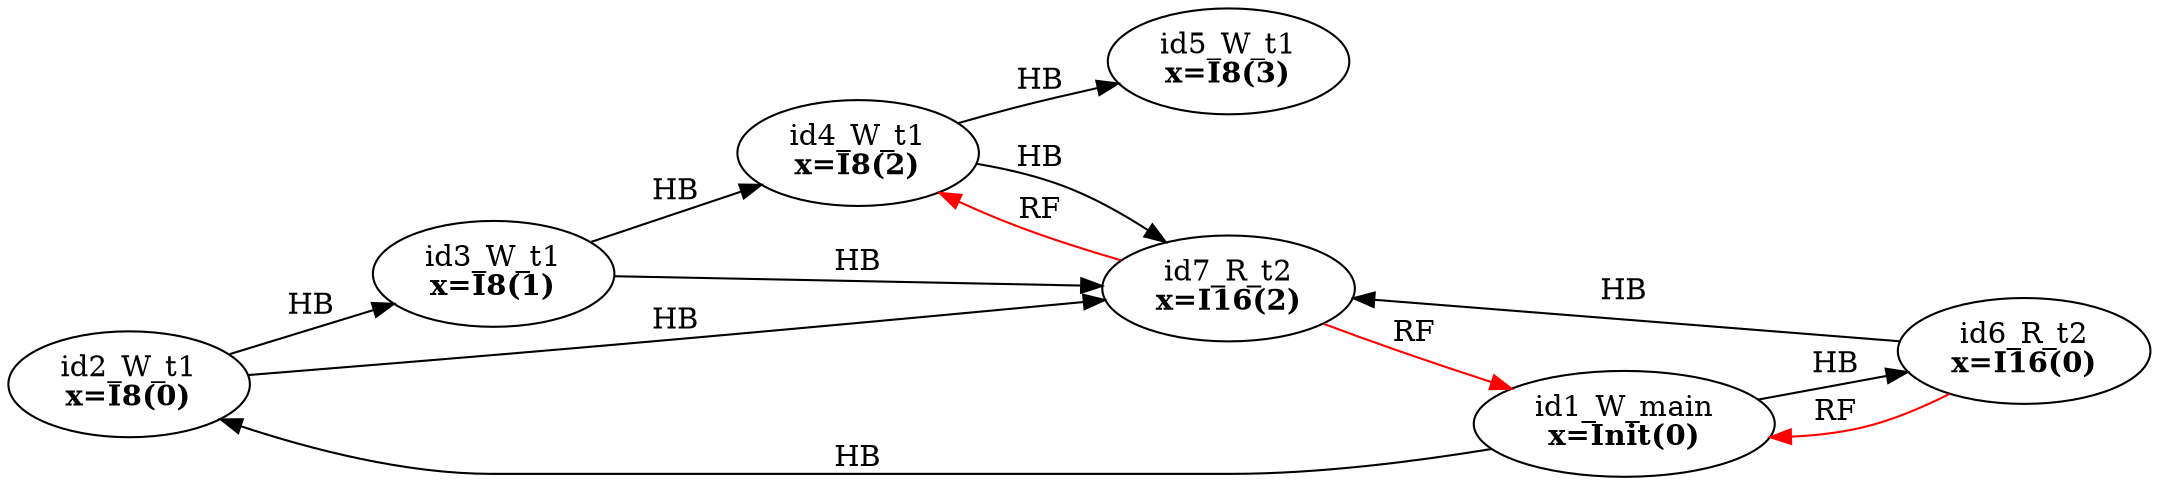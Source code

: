 digraph memory_model {
rankdir=LR;
splines=true; esep=0.5;
id2_W_t1 -> id3_W_t1 [label = "HB", color="black"];
id3_W_t1 -> id4_W_t1 [label = "HB", color="black"];
id4_W_t1 -> id5_W_t1 [label = "HB", color="black"];
id6_R_t2 -> id7_R_t2 [label = "HB", color="black"];
id1_W_main -> id2_W_t1 [label = "HB", color="black"];
id1_W_main -> id6_R_t2 [label = "HB", color="black"];
id2_W_t1 -> id7_R_t2 [label = "HB", color="black"];
id3_W_t1 -> id7_R_t2 [label = "HB", color="black"];
id4_W_t1 -> id7_R_t2 [label = "HB", color="black"];
id6_R_t2 -> id1_W_main [label = "RF", color="red"];
id7_R_t2 -> id1_W_main [label = "RF", color="red"];
id7_R_t2 -> id4_W_t1 [label = "RF", color="red"];
id1_W_main [label=<id1_W_main<br/><B>x=Init(0)</B>>, pos="2.5,8!"]
id2_W_t1 [label=<id2_W_t1<br/><B>x=I8(0)</B>>, pos="0,6!"]
id3_W_t1 [label=<id3_W_t1<br/><B>x=I8(1)</B>>, pos="0,4!"]
id4_W_t1 [label=<id4_W_t1<br/><B>x=I8(2)</B>>, pos="0,2!"]
id5_W_t1 [label=<id5_W_t1<br/><B>x=I8(3)</B>>, pos="0,0!"]
id6_R_t2 [label=<id6_R_t2<br/><B>x=I16(0)</B>>, pos="5,6!"]
id7_R_t2 [label=<id7_R_t2<br/><B>x=I16(2)</B>>, pos="5,4!"]
}
